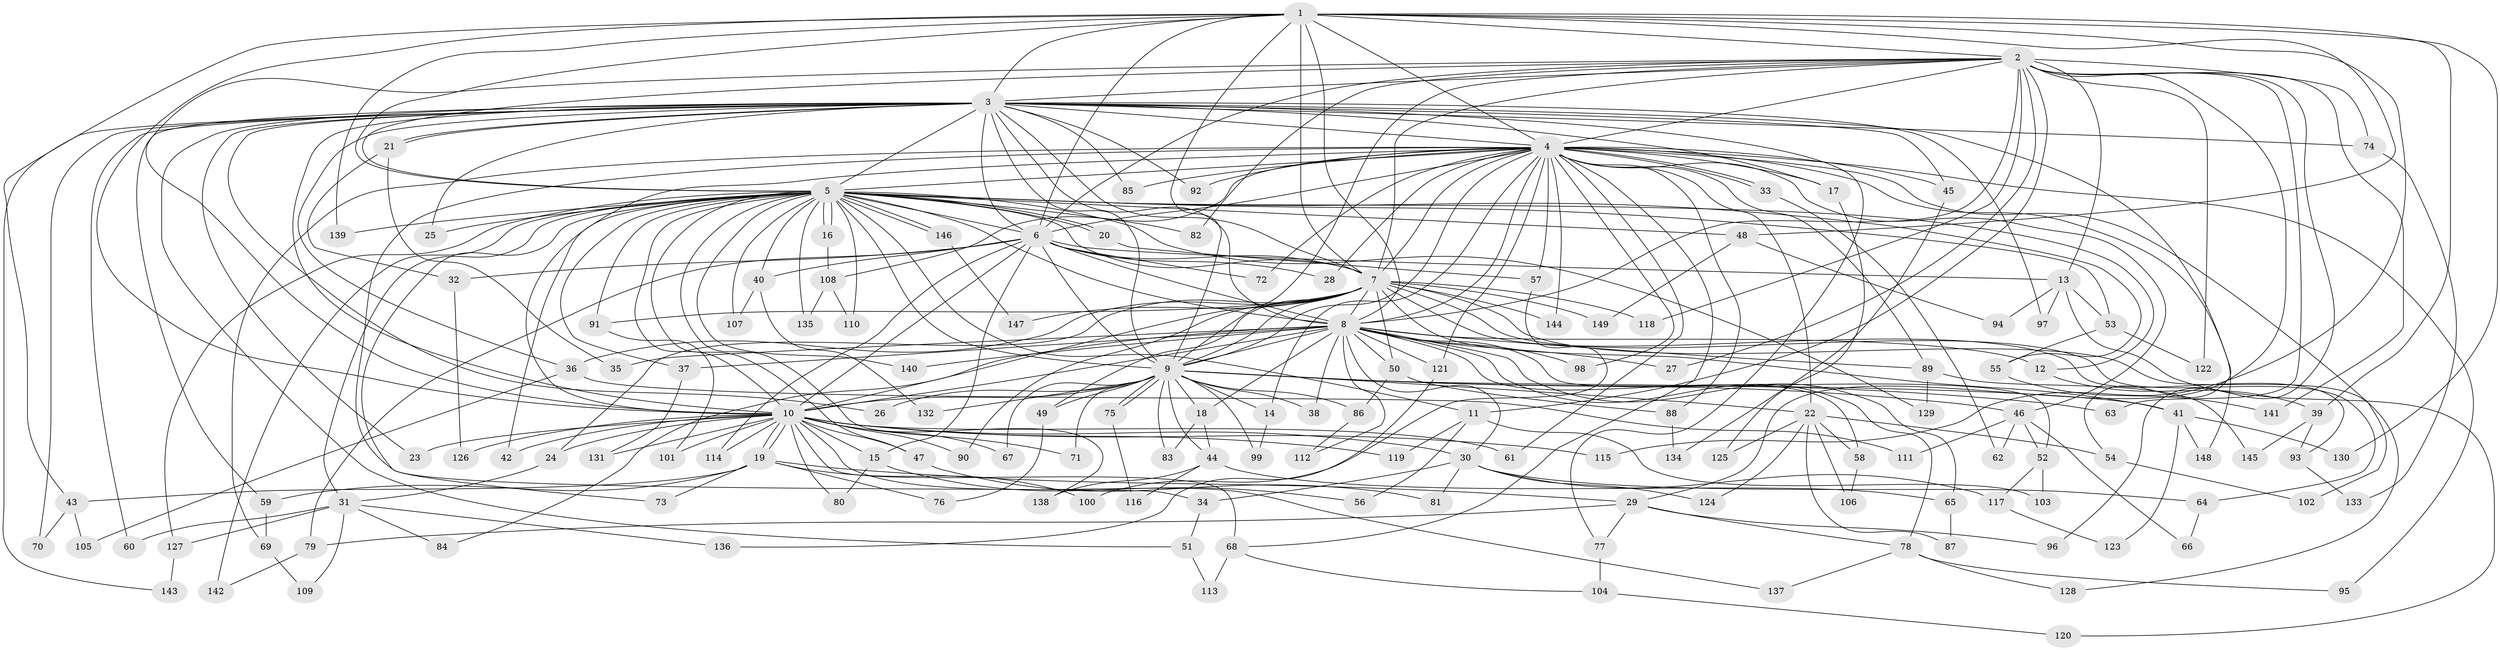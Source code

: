 // coarse degree distribution, {14: 0.008620689655172414, 34: 0.017241379310344827, 27: 0.017241379310344827, 35: 0.008620689655172414, 15: 0.008620689655172414, 21: 0.008620689655172414, 26: 0.008620689655172414, 5: 0.034482758620689655, 3: 0.2413793103448276, 8: 0.034482758620689655, 4: 0.07758620689655173, 7: 0.017241379310344827, 2: 0.49137931034482757, 6: 0.017241379310344827, 1: 0.008620689655172414}
// Generated by graph-tools (version 1.1) at 2025/41/03/06/25 10:41:41]
// undirected, 149 vertices, 323 edges
graph export_dot {
graph [start="1"]
  node [color=gray90,style=filled];
  1;
  2;
  3;
  4;
  5;
  6;
  7;
  8;
  9;
  10;
  11;
  12;
  13;
  14;
  15;
  16;
  17;
  18;
  19;
  20;
  21;
  22;
  23;
  24;
  25;
  26;
  27;
  28;
  29;
  30;
  31;
  32;
  33;
  34;
  35;
  36;
  37;
  38;
  39;
  40;
  41;
  42;
  43;
  44;
  45;
  46;
  47;
  48;
  49;
  50;
  51;
  52;
  53;
  54;
  55;
  56;
  57;
  58;
  59;
  60;
  61;
  62;
  63;
  64;
  65;
  66;
  67;
  68;
  69;
  70;
  71;
  72;
  73;
  74;
  75;
  76;
  77;
  78;
  79;
  80;
  81;
  82;
  83;
  84;
  85;
  86;
  87;
  88;
  89;
  90;
  91;
  92;
  93;
  94;
  95;
  96;
  97;
  98;
  99;
  100;
  101;
  102;
  103;
  104;
  105;
  106;
  107;
  108;
  109;
  110;
  111;
  112;
  113;
  114;
  115;
  116;
  117;
  118;
  119;
  120;
  121;
  122;
  123;
  124;
  125;
  126;
  127;
  128;
  129;
  130;
  131;
  132;
  133;
  134;
  135;
  136;
  137;
  138;
  139;
  140;
  141;
  142;
  143;
  144;
  145;
  146;
  147;
  148;
  149;
  1 -- 2;
  1 -- 3;
  1 -- 4;
  1 -- 5;
  1 -- 6;
  1 -- 7;
  1 -- 8;
  1 -- 9;
  1 -- 10;
  1 -- 39;
  1 -- 43;
  1 -- 48;
  1 -- 115;
  1 -- 130;
  1 -- 139;
  2 -- 3;
  2 -- 4;
  2 -- 5;
  2 -- 6;
  2 -- 7;
  2 -- 8;
  2 -- 9;
  2 -- 10;
  2 -- 11;
  2 -- 13;
  2 -- 27;
  2 -- 29;
  2 -- 63;
  2 -- 74;
  2 -- 82;
  2 -- 96;
  2 -- 118;
  2 -- 122;
  2 -- 141;
  3 -- 4;
  3 -- 5;
  3 -- 6;
  3 -- 7;
  3 -- 8;
  3 -- 9;
  3 -- 10;
  3 -- 17;
  3 -- 21;
  3 -- 21;
  3 -- 23;
  3 -- 25;
  3 -- 26;
  3 -- 36;
  3 -- 45;
  3 -- 51;
  3 -- 54;
  3 -- 59;
  3 -- 60;
  3 -- 70;
  3 -- 74;
  3 -- 77;
  3 -- 85;
  3 -- 92;
  3 -- 97;
  3 -- 143;
  4 -- 5;
  4 -- 6;
  4 -- 7;
  4 -- 8;
  4 -- 9;
  4 -- 10;
  4 -- 14;
  4 -- 17;
  4 -- 22;
  4 -- 28;
  4 -- 33;
  4 -- 33;
  4 -- 34;
  4 -- 45;
  4 -- 46;
  4 -- 57;
  4 -- 61;
  4 -- 68;
  4 -- 69;
  4 -- 72;
  4 -- 85;
  4 -- 88;
  4 -- 89;
  4 -- 92;
  4 -- 95;
  4 -- 98;
  4 -- 102;
  4 -- 108;
  4 -- 121;
  4 -- 144;
  4 -- 148;
  5 -- 6;
  5 -- 7;
  5 -- 8;
  5 -- 9;
  5 -- 10;
  5 -- 11;
  5 -- 12;
  5 -- 16;
  5 -- 16;
  5 -- 20;
  5 -- 20;
  5 -- 25;
  5 -- 31;
  5 -- 37;
  5 -- 40;
  5 -- 42;
  5 -- 47;
  5 -- 48;
  5 -- 53;
  5 -- 55;
  5 -- 73;
  5 -- 82;
  5 -- 91;
  5 -- 107;
  5 -- 110;
  5 -- 127;
  5 -- 129;
  5 -- 135;
  5 -- 138;
  5 -- 139;
  5 -- 140;
  5 -- 142;
  5 -- 146;
  5 -- 146;
  6 -- 7;
  6 -- 8;
  6 -- 9;
  6 -- 10;
  6 -- 13;
  6 -- 15;
  6 -- 28;
  6 -- 32;
  6 -- 40;
  6 -- 72;
  6 -- 79;
  6 -- 114;
  7 -- 8;
  7 -- 9;
  7 -- 10;
  7 -- 24;
  7 -- 36;
  7 -- 41;
  7 -- 49;
  7 -- 50;
  7 -- 64;
  7 -- 90;
  7 -- 91;
  7 -- 93;
  7 -- 118;
  7 -- 128;
  7 -- 144;
  7 -- 147;
  7 -- 149;
  8 -- 9;
  8 -- 10;
  8 -- 12;
  8 -- 18;
  8 -- 27;
  8 -- 30;
  8 -- 35;
  8 -- 37;
  8 -- 38;
  8 -- 50;
  8 -- 52;
  8 -- 58;
  8 -- 65;
  8 -- 78;
  8 -- 84;
  8 -- 89;
  8 -- 98;
  8 -- 112;
  8 -- 121;
  8 -- 140;
  9 -- 10;
  9 -- 14;
  9 -- 18;
  9 -- 22;
  9 -- 26;
  9 -- 38;
  9 -- 41;
  9 -- 44;
  9 -- 46;
  9 -- 49;
  9 -- 63;
  9 -- 67;
  9 -- 71;
  9 -- 75;
  9 -- 75;
  9 -- 83;
  9 -- 86;
  9 -- 99;
  9 -- 132;
  10 -- 15;
  10 -- 19;
  10 -- 19;
  10 -- 23;
  10 -- 24;
  10 -- 30;
  10 -- 42;
  10 -- 47;
  10 -- 61;
  10 -- 67;
  10 -- 68;
  10 -- 71;
  10 -- 80;
  10 -- 90;
  10 -- 101;
  10 -- 114;
  10 -- 115;
  10 -- 119;
  10 -- 126;
  10 -- 131;
  10 -- 137;
  11 -- 56;
  11 -- 103;
  11 -- 119;
  12 -- 39;
  13 -- 53;
  13 -- 94;
  13 -- 97;
  13 -- 120;
  14 -- 99;
  15 -- 56;
  15 -- 80;
  16 -- 108;
  17 -- 125;
  18 -- 44;
  18 -- 83;
  19 -- 29;
  19 -- 43;
  19 -- 59;
  19 -- 73;
  19 -- 76;
  19 -- 100;
  20 -- 57;
  21 -- 32;
  21 -- 35;
  22 -- 54;
  22 -- 58;
  22 -- 87;
  22 -- 106;
  22 -- 124;
  22 -- 125;
  24 -- 31;
  29 -- 77;
  29 -- 78;
  29 -- 79;
  29 -- 96;
  30 -- 34;
  30 -- 64;
  30 -- 81;
  30 -- 117;
  30 -- 124;
  31 -- 60;
  31 -- 84;
  31 -- 109;
  31 -- 127;
  31 -- 136;
  32 -- 126;
  33 -- 62;
  34 -- 51;
  36 -- 105;
  36 -- 111;
  37 -- 131;
  39 -- 93;
  39 -- 145;
  40 -- 107;
  40 -- 132;
  41 -- 123;
  41 -- 130;
  41 -- 148;
  43 -- 70;
  43 -- 105;
  44 -- 65;
  44 -- 116;
  44 -- 138;
  45 -- 134;
  46 -- 52;
  46 -- 62;
  46 -- 66;
  46 -- 111;
  47 -- 81;
  48 -- 94;
  48 -- 149;
  49 -- 76;
  50 -- 86;
  50 -- 88;
  51 -- 113;
  52 -- 103;
  52 -- 117;
  53 -- 55;
  53 -- 122;
  54 -- 102;
  55 -- 141;
  57 -- 100;
  58 -- 106;
  59 -- 69;
  64 -- 66;
  65 -- 87;
  68 -- 104;
  68 -- 113;
  69 -- 109;
  74 -- 133;
  75 -- 116;
  77 -- 104;
  78 -- 95;
  78 -- 128;
  78 -- 137;
  79 -- 142;
  86 -- 112;
  88 -- 134;
  89 -- 129;
  89 -- 145;
  91 -- 101;
  93 -- 133;
  104 -- 120;
  108 -- 110;
  108 -- 135;
  117 -- 123;
  121 -- 136;
  127 -- 143;
  146 -- 147;
}
